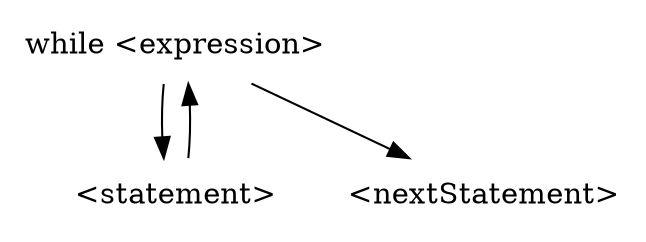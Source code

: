 digraph while {
    size="8,5"
    node [shape = plaintext];
    "while <expression>" -> "<statement>"
    "<statement>" -> "while <expression>"
    "while <expression>" -> "<nextStatement>"
}
